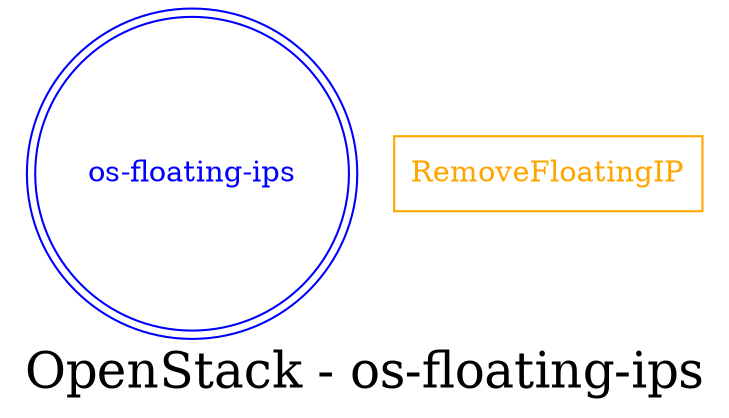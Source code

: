 digraph LexiconGraph {
graph[label="OpenStack - os-floating-ips", fontsize=24]
splines=true
"os-floating-ips" [color=blue, fontcolor=blue, shape=doublecircle]
"RemoveFloatingIP" [color=orange, fontcolor=orange, shape=box]
}
